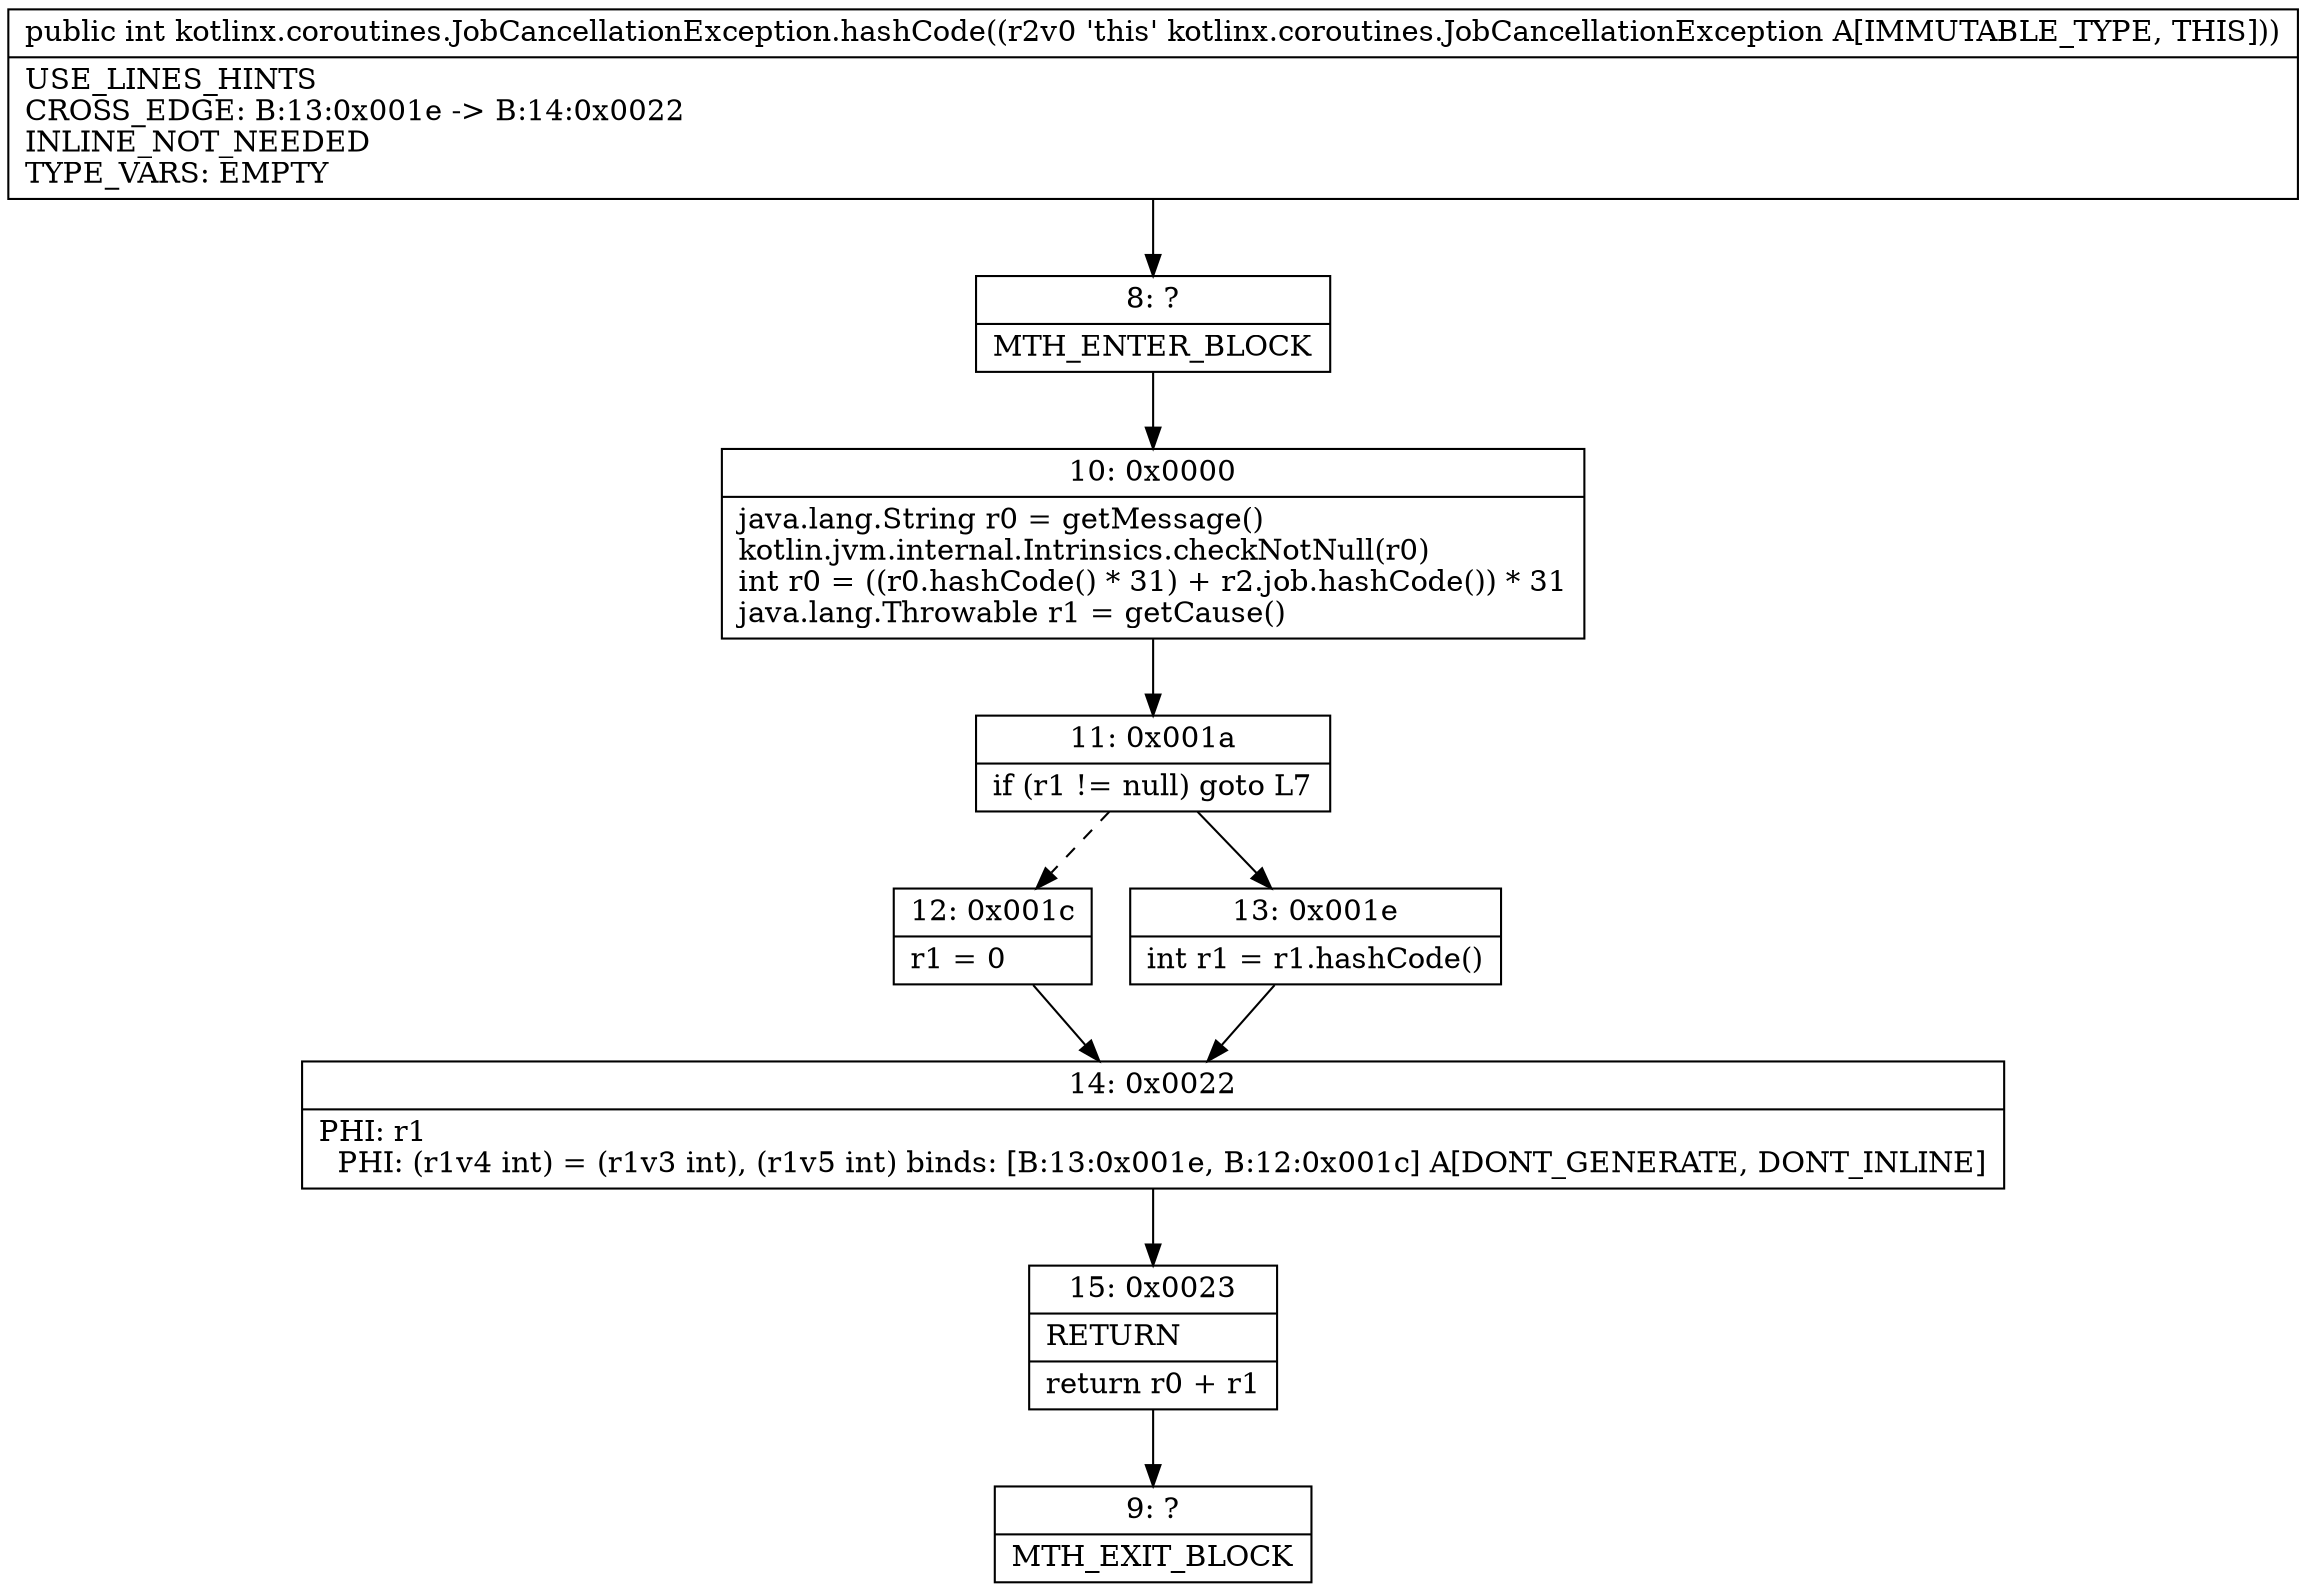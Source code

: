 digraph "CFG forkotlinx.coroutines.JobCancellationException.hashCode()I" {
Node_8 [shape=record,label="{8\:\ ?|MTH_ENTER_BLOCK\l}"];
Node_10 [shape=record,label="{10\:\ 0x0000|java.lang.String r0 = getMessage()\lkotlin.jvm.internal.Intrinsics.checkNotNull(r0)\lint r0 = ((r0.hashCode() * 31) + r2.job.hashCode()) * 31\ljava.lang.Throwable r1 = getCause()\l}"];
Node_11 [shape=record,label="{11\:\ 0x001a|if (r1 != null) goto L7\l}"];
Node_12 [shape=record,label="{12\:\ 0x001c|r1 = 0\l}"];
Node_14 [shape=record,label="{14\:\ 0x0022|PHI: r1 \l  PHI: (r1v4 int) = (r1v3 int), (r1v5 int) binds: [B:13:0x001e, B:12:0x001c] A[DONT_GENERATE, DONT_INLINE]\l}"];
Node_15 [shape=record,label="{15\:\ 0x0023|RETURN\l|return r0 + r1\l}"];
Node_9 [shape=record,label="{9\:\ ?|MTH_EXIT_BLOCK\l}"];
Node_13 [shape=record,label="{13\:\ 0x001e|int r1 = r1.hashCode()\l}"];
MethodNode[shape=record,label="{public int kotlinx.coroutines.JobCancellationException.hashCode((r2v0 'this' kotlinx.coroutines.JobCancellationException A[IMMUTABLE_TYPE, THIS]))  | USE_LINES_HINTS\lCROSS_EDGE: B:13:0x001e \-\> B:14:0x0022\lINLINE_NOT_NEEDED\lTYPE_VARS: EMPTY\l}"];
MethodNode -> Node_8;Node_8 -> Node_10;
Node_10 -> Node_11;
Node_11 -> Node_12[style=dashed];
Node_11 -> Node_13;
Node_12 -> Node_14;
Node_14 -> Node_15;
Node_15 -> Node_9;
Node_13 -> Node_14;
}

